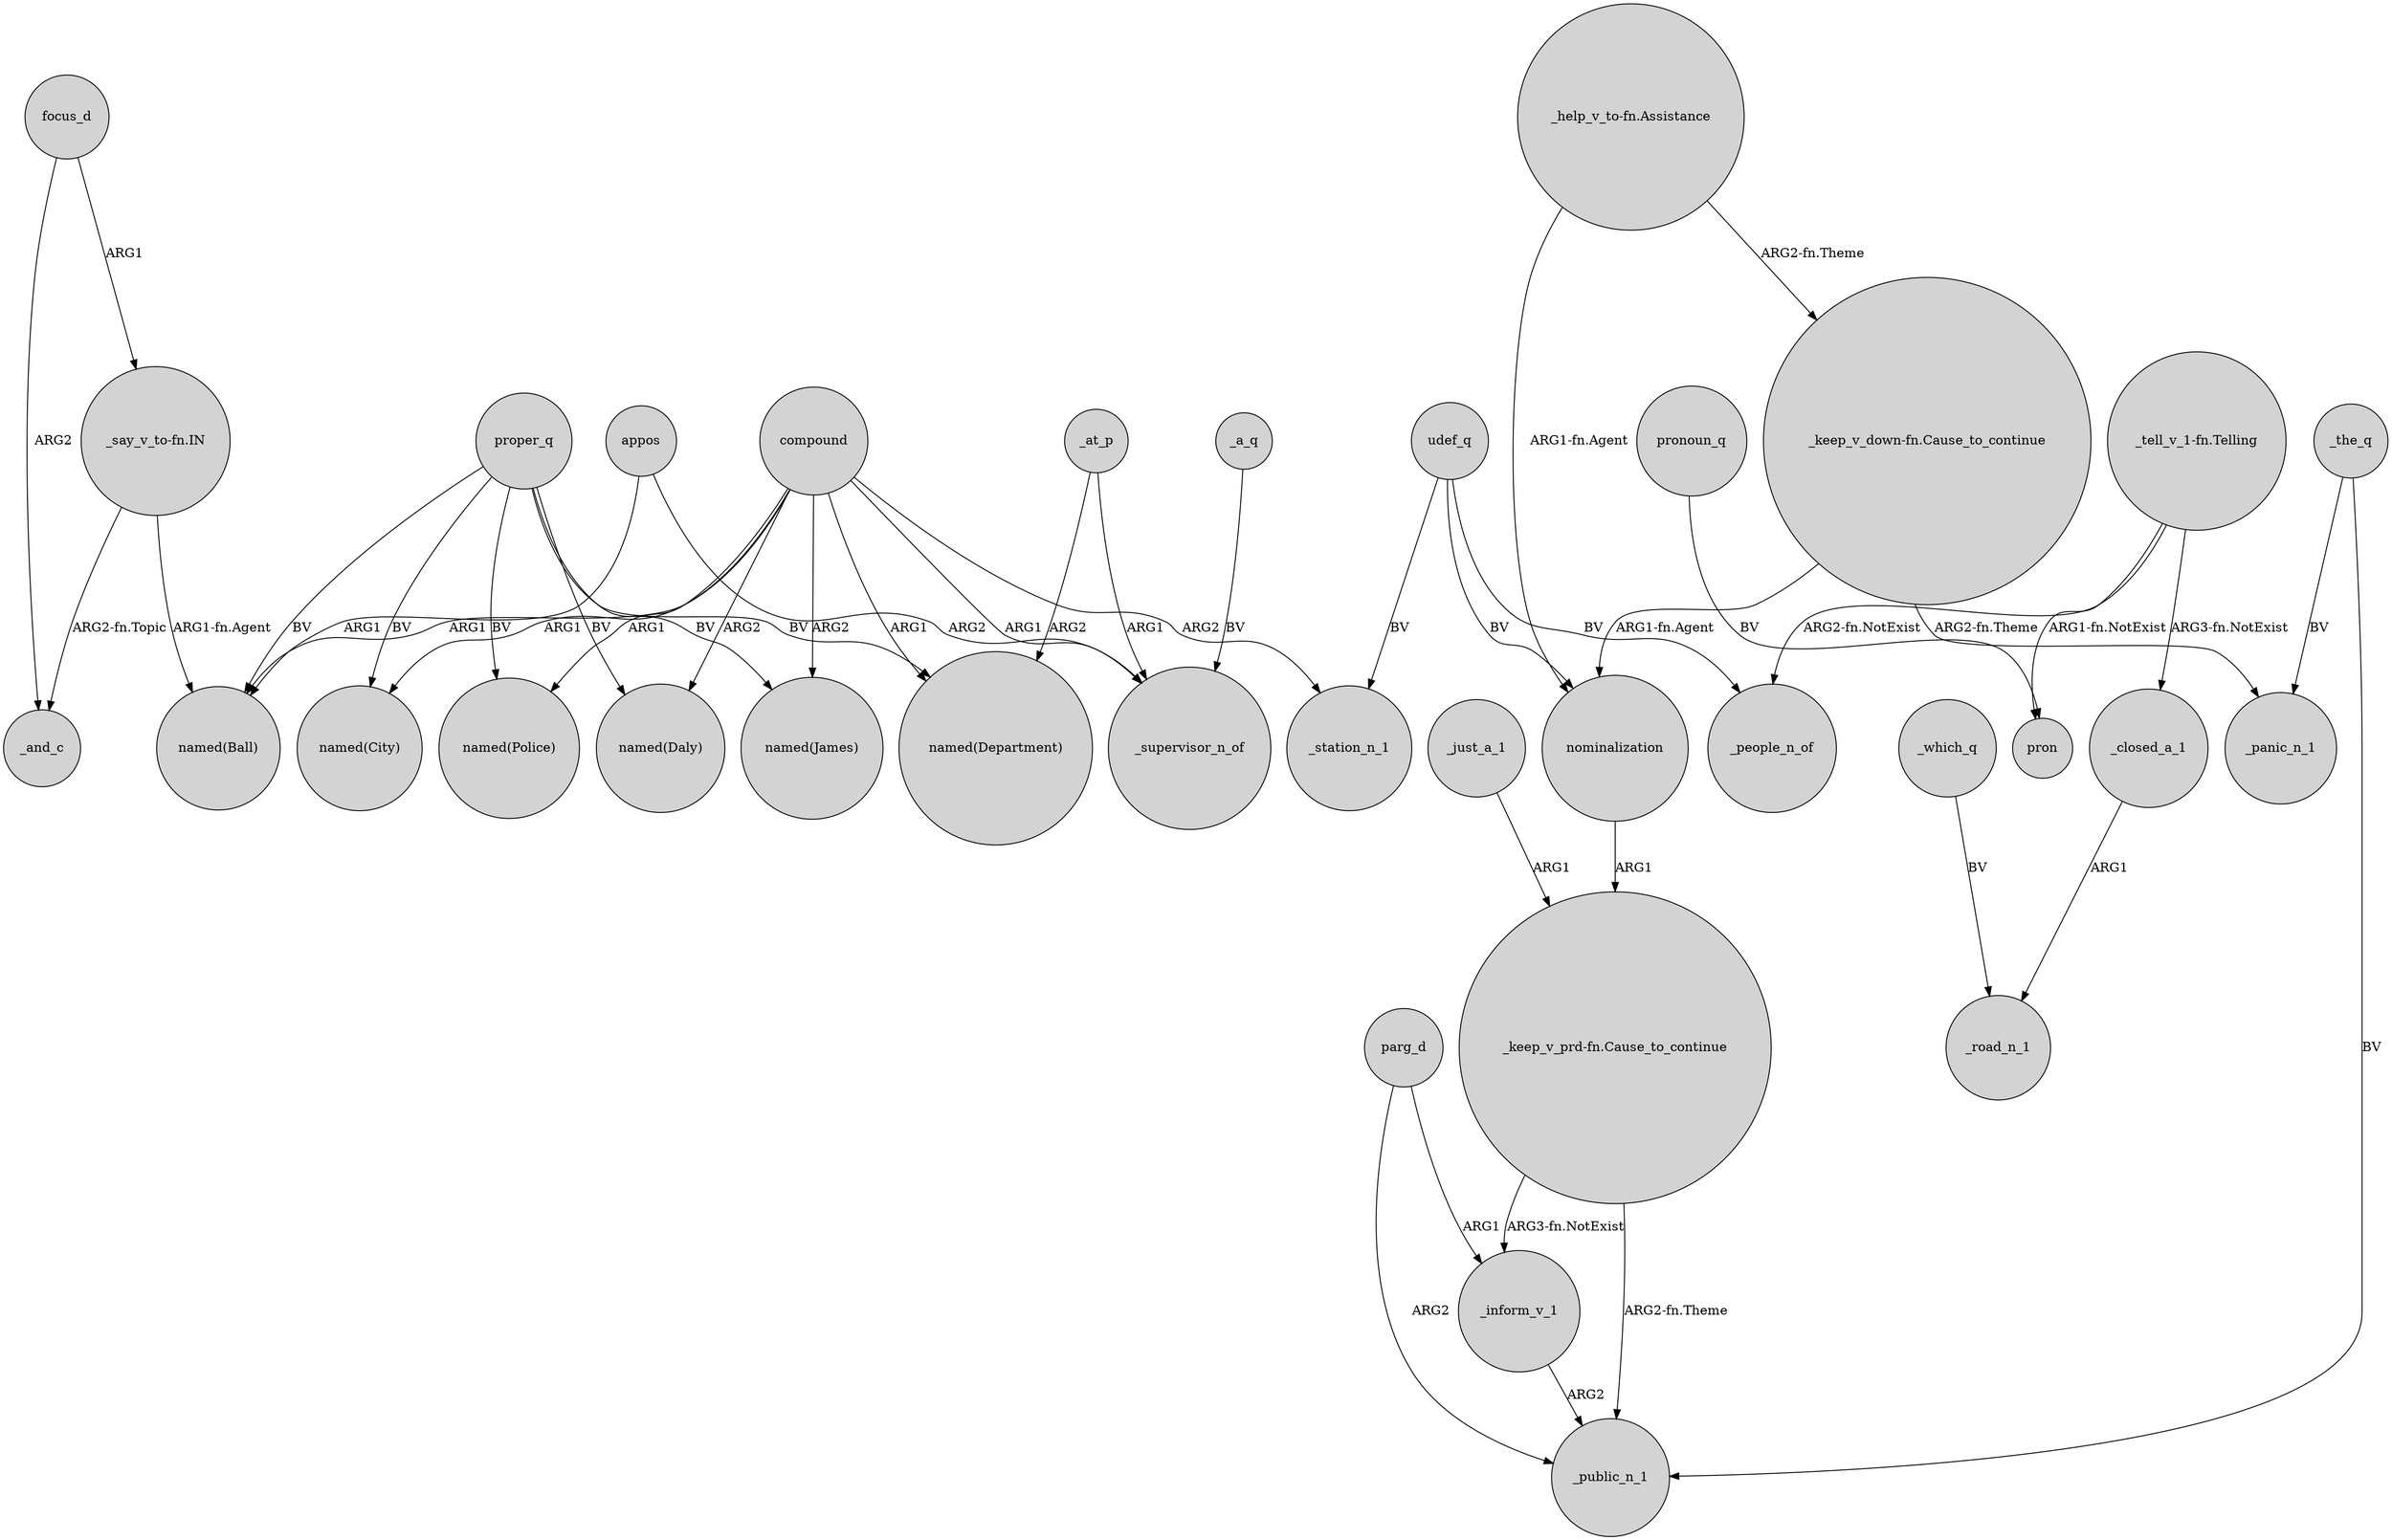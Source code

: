 digraph {
	node [shape=circle style=filled]
	"_say_v_to-fn.IN" -> "named(Ball)" [label="ARG1-fn.Agent"]
	_closed_a_1 -> _road_n_1 [label=ARG1]
	compound -> "named(Police)" [label=ARG1]
	_a_q -> _supervisor_n_of [label=BV]
	proper_q -> "named(Daly)" [label=BV]
	"_help_v_to-fn.Assistance" -> nominalization [label="ARG1-fn.Agent"]
	compound -> _supervisor_n_of [label=ARG1]
	compound -> "named(James)" [label=ARG2]
	_at_p -> _supervisor_n_of [label=ARG1]
	_inform_v_1 -> _public_n_1 [label=ARG2]
	_at_p -> "named(Department)" [label=ARG2]
	focus_d -> _and_c [label=ARG2]
	parg_d -> _inform_v_1 [label=ARG1]
	udef_q -> _people_n_of [label=BV]
	_the_q -> _public_n_1 [label=BV]
	_just_a_1 -> "_keep_v_prd-fn.Cause_to_continue" [label=ARG1]
	pronoun_q -> pron [label=BV]
	compound -> "named(Ball)" [label=ARG1]
	nominalization -> "_keep_v_prd-fn.Cause_to_continue" [label=ARG1]
	parg_d -> _public_n_1 [label=ARG2]
	_which_q -> _road_n_1 [label=BV]
	appos -> _supervisor_n_of [label=ARG2]
	proper_q -> "named(City)" [label=BV]
	"_tell_v_1-fn.Telling" -> pron [label="ARG1-fn.NotExist"]
	"_say_v_to-fn.IN" -> _and_c [label="ARG2-fn.Topic"]
	proper_q -> "named(James)" [label=BV]
	compound -> _station_n_1 [label=ARG2]
	_the_q -> _panic_n_1 [label=BV]
	compound -> "named(City)" [label=ARG1]
	"_keep_v_prd-fn.Cause_to_continue" -> _inform_v_1 [label="ARG3-fn.NotExist"]
	udef_q -> nominalization [label=BV]
	"_keep_v_prd-fn.Cause_to_continue" -> _public_n_1 [label="ARG2-fn.Theme"]
	udef_q -> _station_n_1 [label=BV]
	proper_q -> "named(Police)" [label=BV]
	compound -> "named(Daly)" [label=ARG2]
	"_tell_v_1-fn.Telling" -> _people_n_of [label="ARG2-fn.NotExist"]
	compound -> "named(Department)" [label=ARG1]
	proper_q -> "named(Ball)" [label=BV]
	proper_q -> "named(Department)" [label=BV]
	"_tell_v_1-fn.Telling" -> _closed_a_1 [label="ARG3-fn.NotExist"]
	appos -> "named(Ball)" [label=ARG1]
	"_keep_v_down-fn.Cause_to_continue" -> _panic_n_1 [label="ARG2-fn.Theme"]
	"_help_v_to-fn.Assistance" -> "_keep_v_down-fn.Cause_to_continue" [label="ARG2-fn.Theme"]
	focus_d -> "_say_v_to-fn.IN" [label=ARG1]
	"_keep_v_down-fn.Cause_to_continue" -> nominalization [label="ARG1-fn.Agent"]
}
